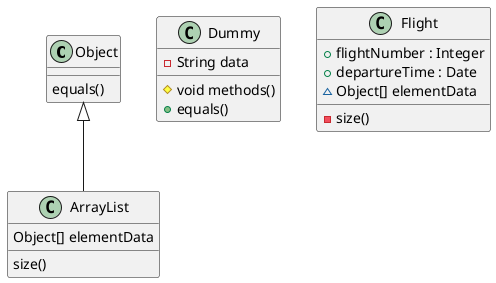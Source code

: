 @startuml methods
Object <|-- ArrayList
Object : equals()
ArrayList : Object[] elementData
ArrayList : size()

class Dummy {
-String data
#void methods()
+equals()
}
class Flight {
+flightNumber : Integer
+departureTime : Date
-size()
~Object[] elementData
}

' Dummy : equals()
' Flight : Object[] elementData
' Flight : size()
@enduml